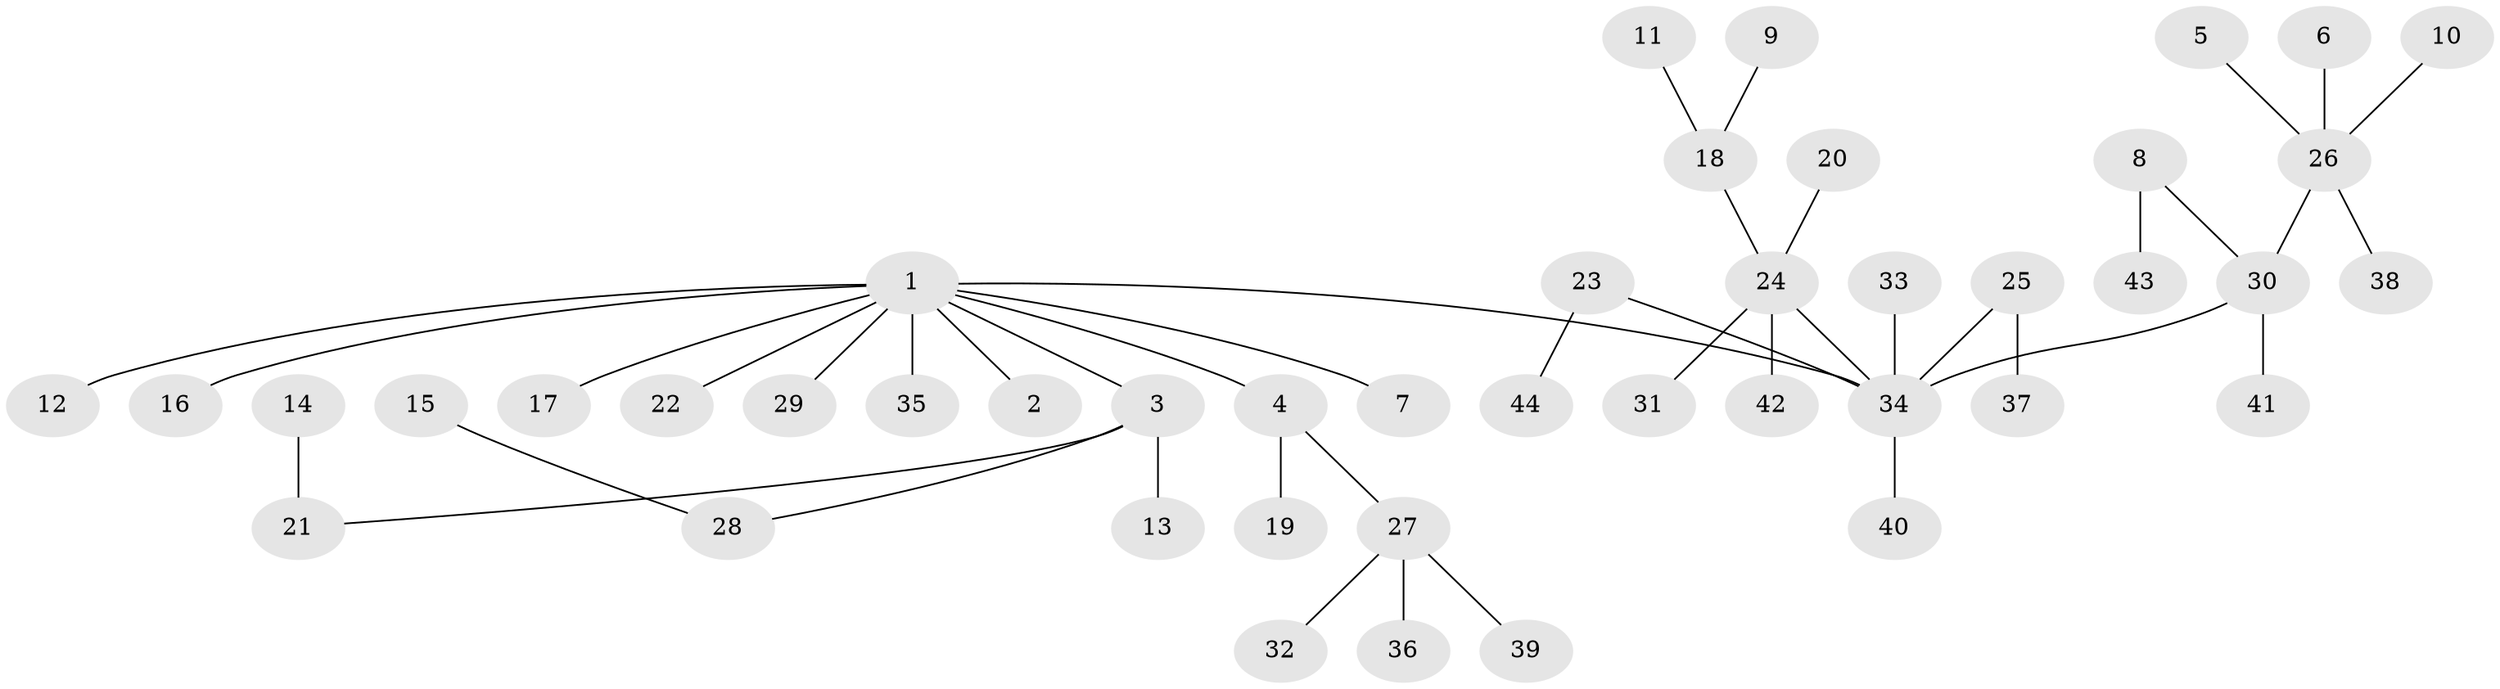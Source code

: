 // original degree distribution, {8: 0.011494252873563218, 6: 0.022988505747126436, 7: 0.011494252873563218, 1: 0.5402298850574713, 2: 0.20689655172413793, 4: 0.022988505747126436, 3: 0.14942528735632185, 5: 0.034482758620689655}
// Generated by graph-tools (version 1.1) at 2025/26/03/09/25 03:26:28]
// undirected, 44 vertices, 43 edges
graph export_dot {
graph [start="1"]
  node [color=gray90,style=filled];
  1;
  2;
  3;
  4;
  5;
  6;
  7;
  8;
  9;
  10;
  11;
  12;
  13;
  14;
  15;
  16;
  17;
  18;
  19;
  20;
  21;
  22;
  23;
  24;
  25;
  26;
  27;
  28;
  29;
  30;
  31;
  32;
  33;
  34;
  35;
  36;
  37;
  38;
  39;
  40;
  41;
  42;
  43;
  44;
  1 -- 2 [weight=1.0];
  1 -- 3 [weight=1.0];
  1 -- 4 [weight=1.0];
  1 -- 7 [weight=1.0];
  1 -- 12 [weight=1.0];
  1 -- 16 [weight=1.0];
  1 -- 17 [weight=1.0];
  1 -- 22 [weight=1.0];
  1 -- 29 [weight=1.0];
  1 -- 34 [weight=1.0];
  1 -- 35 [weight=1.0];
  3 -- 13 [weight=1.0];
  3 -- 21 [weight=1.0];
  3 -- 28 [weight=1.0];
  4 -- 19 [weight=1.0];
  4 -- 27 [weight=1.0];
  5 -- 26 [weight=1.0];
  6 -- 26 [weight=1.0];
  8 -- 30 [weight=1.0];
  8 -- 43 [weight=1.0];
  9 -- 18 [weight=1.0];
  10 -- 26 [weight=1.0];
  11 -- 18 [weight=1.0];
  14 -- 21 [weight=1.0];
  15 -- 28 [weight=1.0];
  18 -- 24 [weight=1.0];
  20 -- 24 [weight=1.0];
  23 -- 34 [weight=1.0];
  23 -- 44 [weight=1.0];
  24 -- 31 [weight=1.0];
  24 -- 34 [weight=1.0];
  24 -- 42 [weight=1.0];
  25 -- 34 [weight=1.0];
  25 -- 37 [weight=1.0];
  26 -- 30 [weight=1.0];
  26 -- 38 [weight=1.0];
  27 -- 32 [weight=1.0];
  27 -- 36 [weight=1.0];
  27 -- 39 [weight=1.0];
  30 -- 34 [weight=1.0];
  30 -- 41 [weight=1.0];
  33 -- 34 [weight=1.0];
  34 -- 40 [weight=1.0];
}
